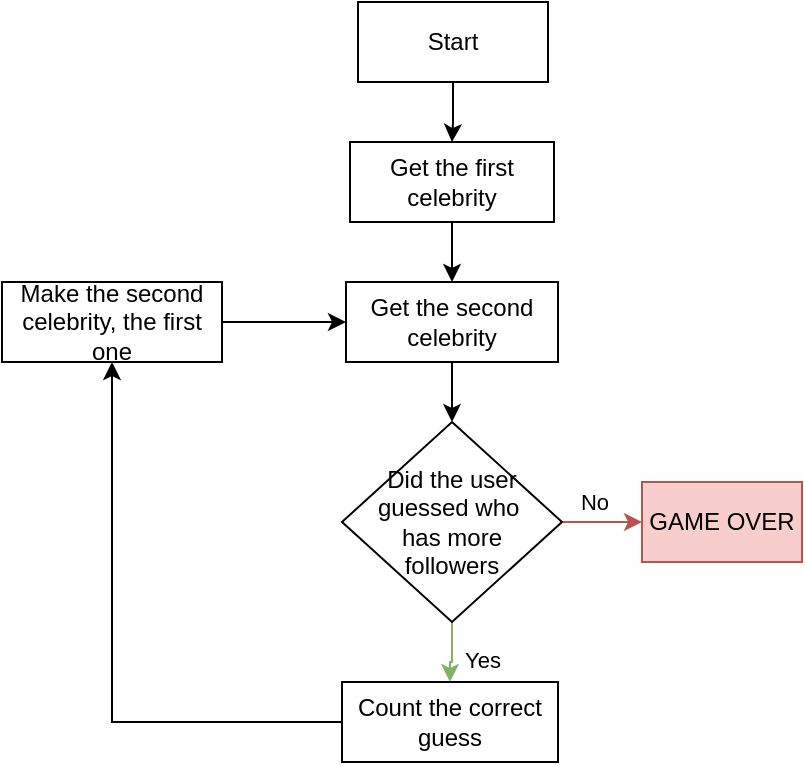 <mxfile version="24.8.4">
  <diagram name="Page-1" id="Rfsf3Efw2rYsLXQI4Jq4">
    <mxGraphModel dx="1177" dy="679" grid="0" gridSize="10" guides="1" tooltips="1" connect="1" arrows="1" fold="1" page="1" pageScale="1" pageWidth="850" pageHeight="1100" math="0" shadow="0">
      <root>
        <mxCell id="0" />
        <mxCell id="1" parent="0" />
        <mxCell id="LJCkqYDNh6F-6-07m92X-3" value="" style="edgeStyle=orthogonalEdgeStyle;rounded=0;orthogonalLoop=1;jettySize=auto;html=1;" edge="1" parent="1" source="LJCkqYDNh6F-6-07m92X-1" target="LJCkqYDNh6F-6-07m92X-2">
          <mxGeometry relative="1" as="geometry" />
        </mxCell>
        <mxCell id="LJCkqYDNh6F-6-07m92X-1" value="Start" style="rounded=0;whiteSpace=wrap;html=1;" vertex="1" parent="1">
          <mxGeometry x="378" y="10" width="95" height="40" as="geometry" />
        </mxCell>
        <mxCell id="LJCkqYDNh6F-6-07m92X-5" value="" style="edgeStyle=orthogonalEdgeStyle;rounded=0;orthogonalLoop=1;jettySize=auto;html=1;" edge="1" parent="1" source="LJCkqYDNh6F-6-07m92X-2" target="LJCkqYDNh6F-6-07m92X-4">
          <mxGeometry relative="1" as="geometry" />
        </mxCell>
        <mxCell id="LJCkqYDNh6F-6-07m92X-2" value="Get the first celebrity" style="whiteSpace=wrap;html=1;rounded=0;" vertex="1" parent="1">
          <mxGeometry x="374" y="80" width="102" height="40" as="geometry" />
        </mxCell>
        <mxCell id="LJCkqYDNh6F-6-07m92X-9" value="" style="edgeStyle=orthogonalEdgeStyle;rounded=0;orthogonalLoop=1;jettySize=auto;html=1;" edge="1" parent="1" source="LJCkqYDNh6F-6-07m92X-4" target="LJCkqYDNh6F-6-07m92X-8">
          <mxGeometry relative="1" as="geometry" />
        </mxCell>
        <mxCell id="LJCkqYDNh6F-6-07m92X-4" value="Get the second celebrity" style="whiteSpace=wrap;html=1;rounded=0;" vertex="1" parent="1">
          <mxGeometry x="372" y="150" width="106" height="40" as="geometry" />
        </mxCell>
        <mxCell id="LJCkqYDNh6F-6-07m92X-11" value="" style="edgeStyle=orthogonalEdgeStyle;rounded=0;orthogonalLoop=1;jettySize=auto;html=1;fillColor=#f8cecc;strokeColor=#b85450;" edge="1" parent="1" source="LJCkqYDNh6F-6-07m92X-8" target="LJCkqYDNh6F-6-07m92X-10">
          <mxGeometry relative="1" as="geometry" />
        </mxCell>
        <mxCell id="LJCkqYDNh6F-6-07m92X-12" value="No" style="edgeLabel;html=1;align=center;verticalAlign=middle;resizable=0;points=[];" vertex="1" connectable="0" parent="LJCkqYDNh6F-6-07m92X-11">
          <mxGeometry x="-0.193" relative="1" as="geometry">
            <mxPoint y="-10" as="offset" />
          </mxGeometry>
        </mxCell>
        <mxCell id="LJCkqYDNh6F-6-07m92X-14" value="" style="edgeStyle=orthogonalEdgeStyle;rounded=0;orthogonalLoop=1;jettySize=auto;html=1;fillColor=#d5e8d4;strokeColor=#82b366;" edge="1" parent="1" source="LJCkqYDNh6F-6-07m92X-8" target="LJCkqYDNh6F-6-07m92X-13">
          <mxGeometry relative="1" as="geometry" />
        </mxCell>
        <mxCell id="LJCkqYDNh6F-6-07m92X-15" value="Yes" style="edgeLabel;html=1;align=center;verticalAlign=middle;resizable=0;points=[];" vertex="1" connectable="0" parent="LJCkqYDNh6F-6-07m92X-14">
          <mxGeometry x="0.206" relative="1" as="geometry">
            <mxPoint x="15" as="offset" />
          </mxGeometry>
        </mxCell>
        <mxCell id="LJCkqYDNh6F-6-07m92X-8" value="Did the user guessed who&amp;nbsp;&lt;div&gt;has more&lt;/div&gt;&lt;div&gt;followers&lt;/div&gt;" style="rhombus;whiteSpace=wrap;html=1;rounded=0;" vertex="1" parent="1">
          <mxGeometry x="370" y="220" width="110" height="100" as="geometry" />
        </mxCell>
        <mxCell id="LJCkqYDNh6F-6-07m92X-10" value="GAME OVER" style="whiteSpace=wrap;html=1;rounded=0;fillColor=#f8cecc;strokeColor=#b85450;" vertex="1" parent="1">
          <mxGeometry x="520" y="250" width="80" height="40" as="geometry" />
        </mxCell>
        <mxCell id="LJCkqYDNh6F-6-07m92X-17" value="" style="edgeStyle=orthogonalEdgeStyle;rounded=0;orthogonalLoop=1;jettySize=auto;html=1;" edge="1" parent="1" source="LJCkqYDNh6F-6-07m92X-13" target="LJCkqYDNh6F-6-07m92X-16">
          <mxGeometry relative="1" as="geometry" />
        </mxCell>
        <mxCell id="LJCkqYDNh6F-6-07m92X-13" value="Count the correct guess" style="whiteSpace=wrap;html=1;rounded=0;" vertex="1" parent="1">
          <mxGeometry x="370" y="350" width="108" height="40" as="geometry" />
        </mxCell>
        <mxCell id="LJCkqYDNh6F-6-07m92X-18" style="edgeStyle=orthogonalEdgeStyle;rounded=0;orthogonalLoop=1;jettySize=auto;html=1;entryX=0;entryY=0.5;entryDx=0;entryDy=0;" edge="1" parent="1" source="LJCkqYDNh6F-6-07m92X-16" target="LJCkqYDNh6F-6-07m92X-4">
          <mxGeometry relative="1" as="geometry" />
        </mxCell>
        <mxCell id="LJCkqYDNh6F-6-07m92X-16" value="Make the second celebrity, the first one" style="whiteSpace=wrap;html=1;rounded=0;" vertex="1" parent="1">
          <mxGeometry x="200" y="150" width="110" height="40" as="geometry" />
        </mxCell>
      </root>
    </mxGraphModel>
  </diagram>
</mxfile>
